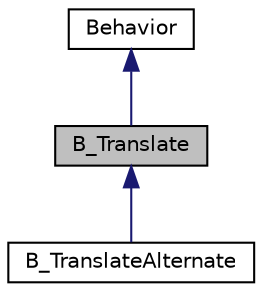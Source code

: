 digraph "B_Translate"
{
  edge [fontname="Helvetica",fontsize="10",labelfontname="Helvetica",labelfontsize="10"];
  node [fontname="Helvetica",fontsize="10",shape=record];
  Node0 [label="B_Translate",height=0.2,width=0.4,color="black", fillcolor="grey75", style="filled", fontcolor="black"];
  Node1 -> Node0 [dir="back",color="midnightblue",fontsize="10",style="solid",fontname="Helvetica"];
  Node1 [label="Behavior",height=0.2,width=0.4,color="black", fillcolor="white", style="filled",URL="$class_behavior.html"];
  Node0 -> Node2 [dir="back",color="midnightblue",fontsize="10",style="solid",fontname="Helvetica"];
  Node2 [label="B_TranslateAlternate",height=0.2,width=0.4,color="black", fillcolor="white", style="filled",URL="$class_b___translate_alternate.html"];
}
